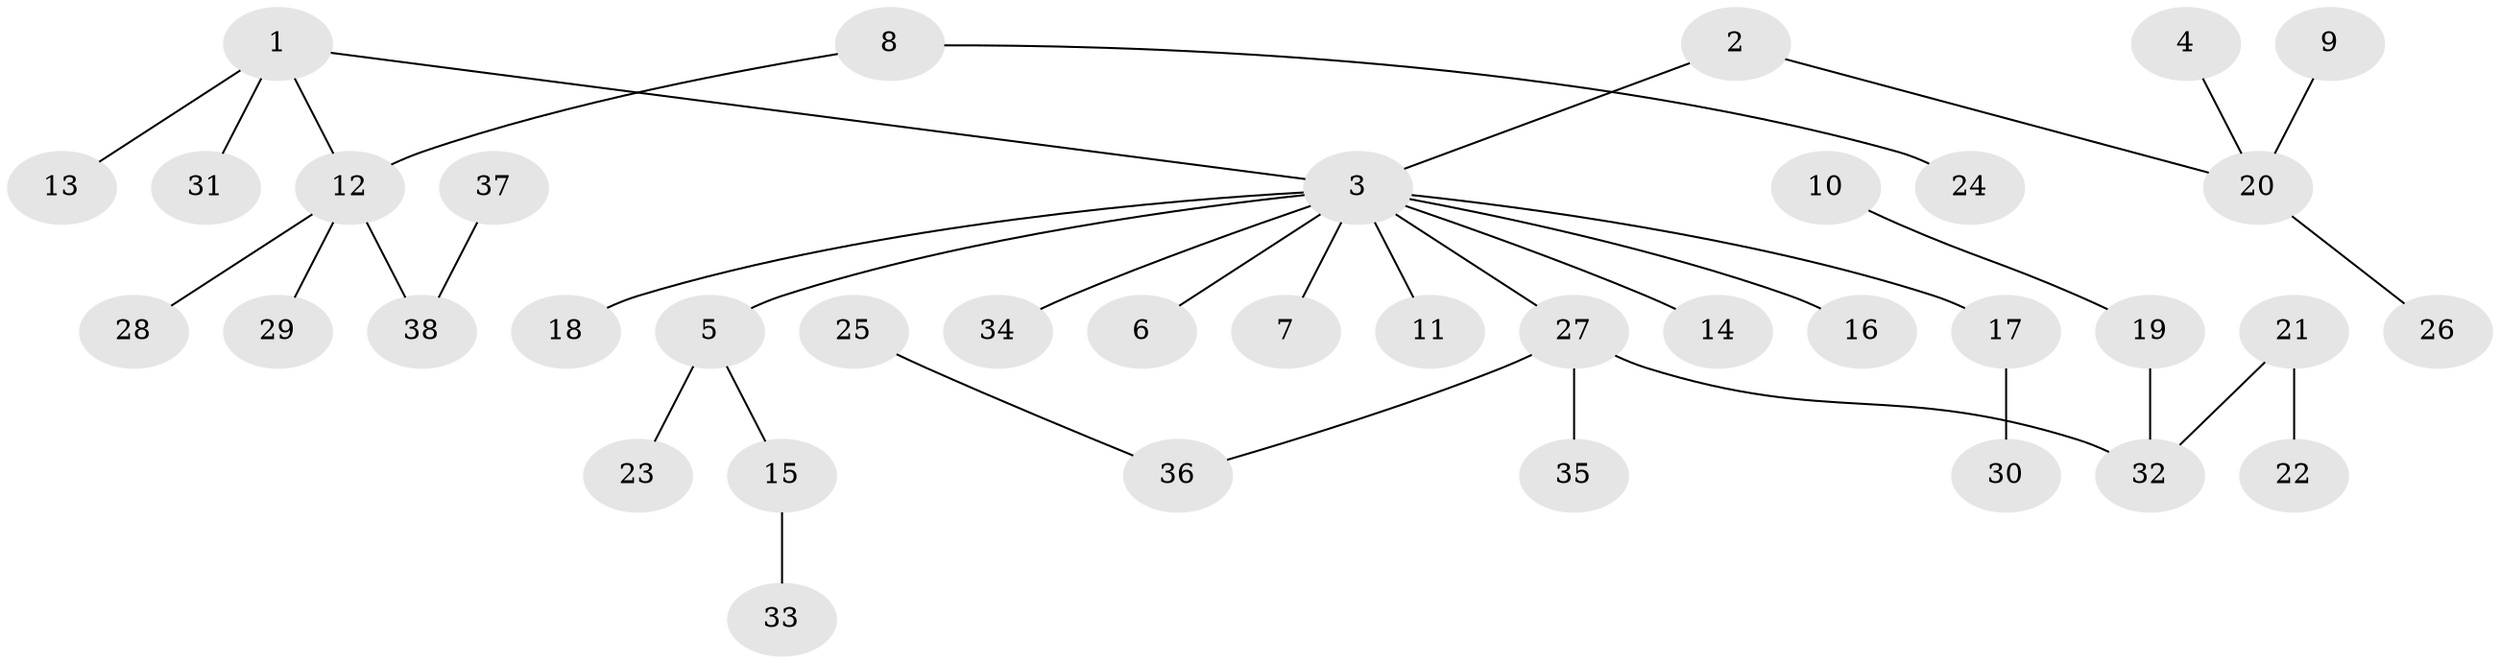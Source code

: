 // original degree distribution, {9: 0.013157894736842105, 4: 0.06578947368421052, 2: 0.2631578947368421, 5: 0.02631578947368421, 6: 0.013157894736842105, 1: 0.5, 3: 0.11842105263157894}
// Generated by graph-tools (version 1.1) at 2025/50/03/09/25 03:50:22]
// undirected, 38 vertices, 37 edges
graph export_dot {
graph [start="1"]
  node [color=gray90,style=filled];
  1;
  2;
  3;
  4;
  5;
  6;
  7;
  8;
  9;
  10;
  11;
  12;
  13;
  14;
  15;
  16;
  17;
  18;
  19;
  20;
  21;
  22;
  23;
  24;
  25;
  26;
  27;
  28;
  29;
  30;
  31;
  32;
  33;
  34;
  35;
  36;
  37;
  38;
  1 -- 3 [weight=1.0];
  1 -- 12 [weight=1.0];
  1 -- 13 [weight=1.0];
  1 -- 31 [weight=1.0];
  2 -- 3 [weight=1.0];
  2 -- 20 [weight=1.0];
  3 -- 5 [weight=1.0];
  3 -- 6 [weight=1.0];
  3 -- 7 [weight=1.0];
  3 -- 11 [weight=1.0];
  3 -- 14 [weight=1.0];
  3 -- 16 [weight=1.0];
  3 -- 17 [weight=1.0];
  3 -- 18 [weight=1.0];
  3 -- 27 [weight=1.0];
  3 -- 34 [weight=1.0];
  4 -- 20 [weight=1.0];
  5 -- 15 [weight=1.0];
  5 -- 23 [weight=1.0];
  8 -- 12 [weight=1.0];
  8 -- 24 [weight=1.0];
  9 -- 20 [weight=1.0];
  10 -- 19 [weight=1.0];
  12 -- 28 [weight=1.0];
  12 -- 29 [weight=1.0];
  12 -- 38 [weight=1.0];
  15 -- 33 [weight=1.0];
  17 -- 30 [weight=1.0];
  19 -- 32 [weight=1.0];
  20 -- 26 [weight=1.0];
  21 -- 22 [weight=1.0];
  21 -- 32 [weight=1.0];
  25 -- 36 [weight=1.0];
  27 -- 32 [weight=1.0];
  27 -- 35 [weight=1.0];
  27 -- 36 [weight=1.0];
  37 -- 38 [weight=1.0];
}
